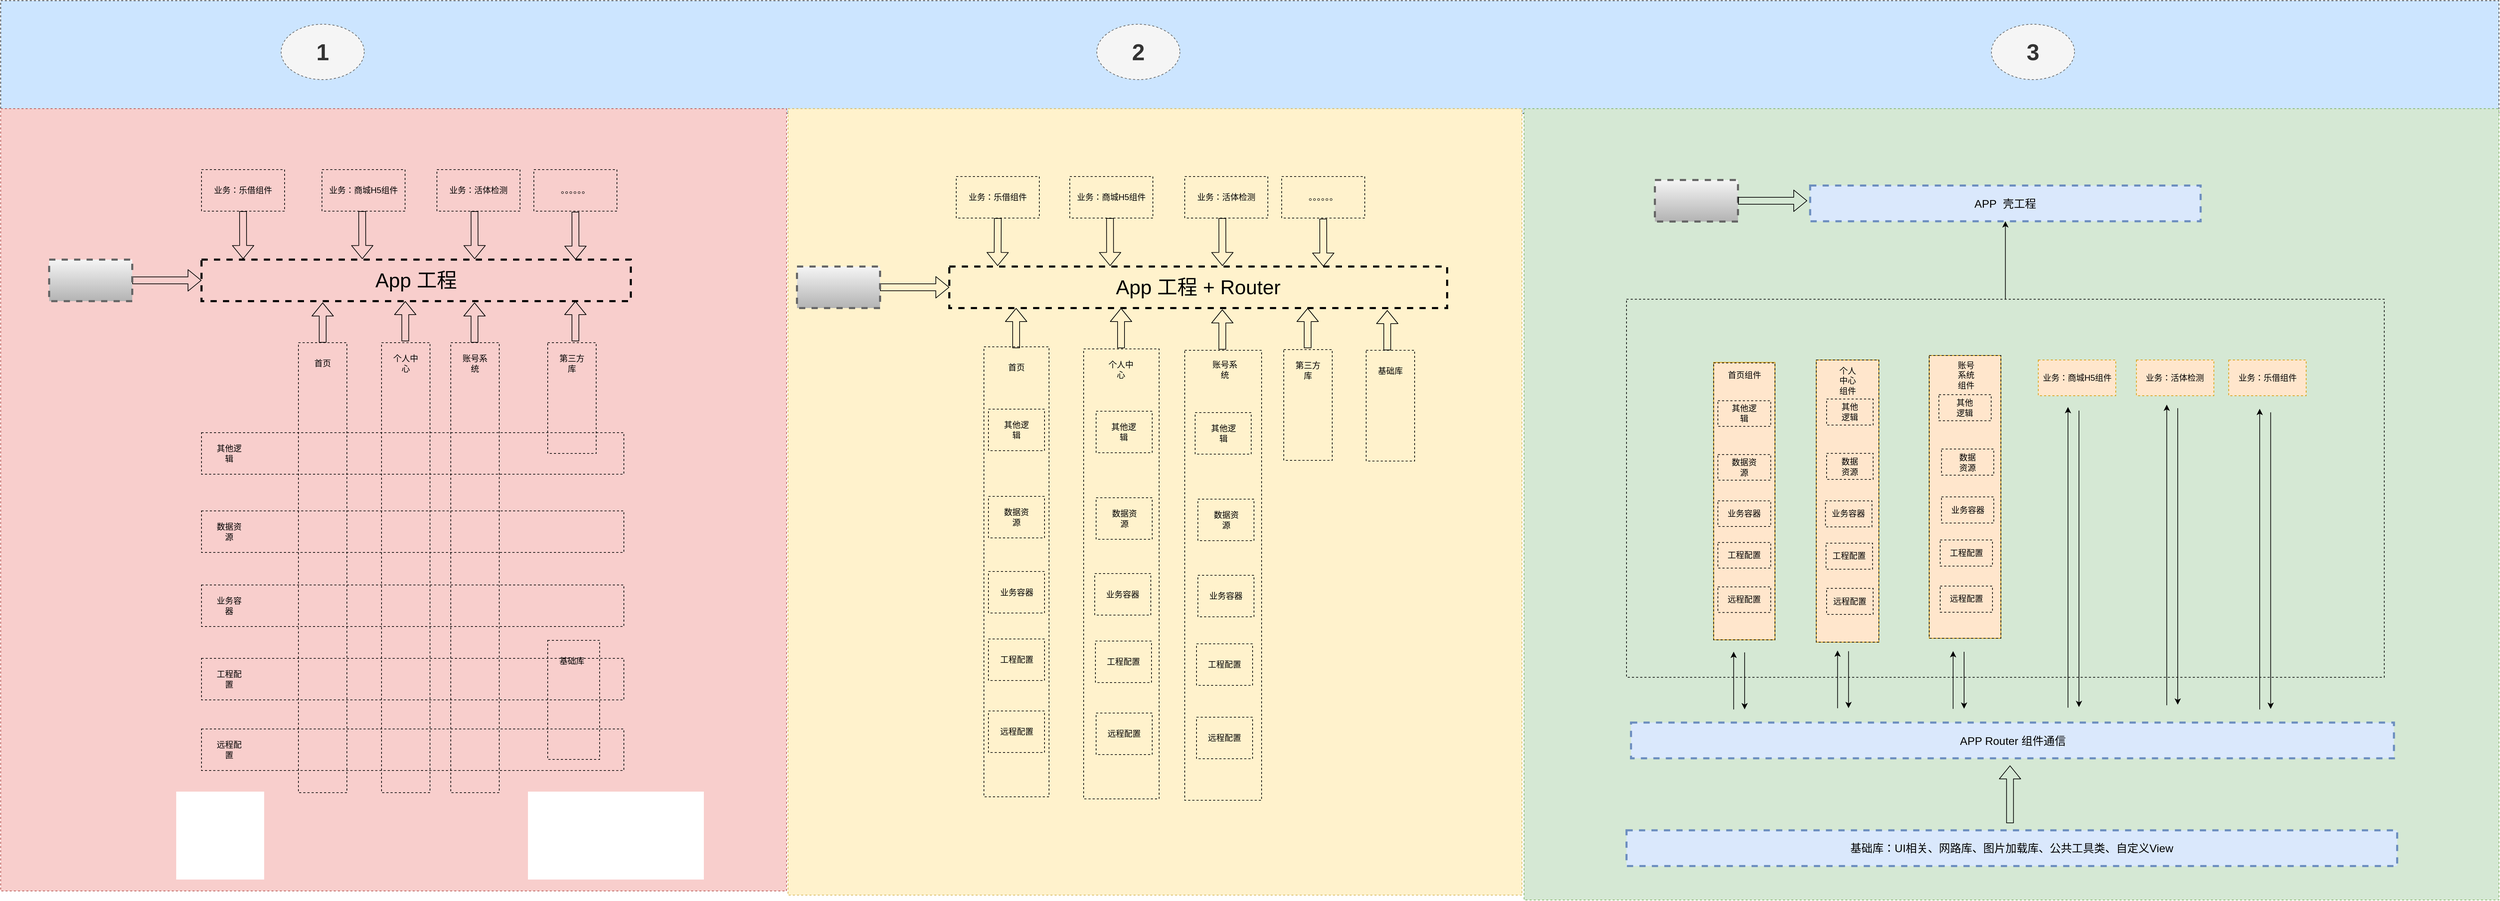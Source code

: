 <mxfile version="13.8.3" type="github">
  <diagram id="fWEZQgw__x6ZtdcJtYpZ" name="Page-1">
    <mxGraphModel dx="5872" dy="4072" grid="0" gridSize="10" guides="1" tooltips="1" connect="1" arrows="1" fold="1" page="1" pageScale="1" pageWidth="827" pageHeight="1169" math="0" shadow="0">
      <root>
        <mxCell id="0" />
        <mxCell id="1" parent="0" />
        <mxCell id="_5a8jp4hBbR_ww9mLfNI-311" value="" style="rounded=0;whiteSpace=wrap;html=1;dashed=1;strokeWidth=1;fillColor=#cce5ff;fontSize=33;strokeColor=#36393d;" vertex="1" parent="1">
          <mxGeometry x="-520" y="-656" width="3608" height="163" as="geometry" />
        </mxCell>
        <mxCell id="_5a8jp4hBbR_ww9mLfNI-307" value="" style="rounded=0;whiteSpace=wrap;html=1;dashed=1;strokeWidth=1;fillColor=#d5e8d4;fontSize=16;strokeColor=#82b366;" vertex="1" parent="1">
          <mxGeometry x="1680" y="-500" width="1408" height="1143" as="geometry" />
        </mxCell>
        <mxCell id="_5a8jp4hBbR_ww9mLfNI-305" value="" style="rounded=0;whiteSpace=wrap;html=1;dashed=1;strokeWidth=1;fillColor=#fff2cc;fontSize=16;strokeColor=#d6b656;" vertex="1" parent="1">
          <mxGeometry x="617" y="-500" width="1060" height="1136" as="geometry" />
        </mxCell>
        <mxCell id="_5a8jp4hBbR_ww9mLfNI-304" value="" style="rounded=0;whiteSpace=wrap;html=1;dashed=1;strokeWidth=1;fillColor=#f8cecc;fontSize=16;strokeColor=#b85450;" vertex="1" parent="1">
          <mxGeometry x="-520" y="-500" width="1135" height="1130" as="geometry" />
        </mxCell>
        <mxCell id="_5a8jp4hBbR_ww9mLfNI-8" value="" style="rounded=0;whiteSpace=wrap;html=1;dashed=1;fillColor=none;" vertex="1" parent="1">
          <mxGeometry x="130" y="-162" width="70" height="650" as="geometry" />
        </mxCell>
        <mxCell id="_5a8jp4hBbR_ww9mLfNI-19" value="账号系统" style="text;html=1;strokeColor=none;fillColor=none;align=center;verticalAlign=middle;whiteSpace=wrap;rounded=0;dashed=1;" vertex="1" parent="1">
          <mxGeometry x="145" y="-142" width="40" height="20" as="geometry" />
        </mxCell>
        <mxCell id="_5a8jp4hBbR_ww9mLfNI-21" value="" style="rounded=0;whiteSpace=wrap;html=1;dashed=1;fillColor=none;container=1;" vertex="1" collapsed="1" parent="1">
          <mxGeometry x="270" y="268" width="75" height="172" as="geometry">
            <mxRectangle x="680" y="620" width="70" height="220" as="alternateBounds" />
          </mxGeometry>
        </mxCell>
        <mxCell id="_5a8jp4hBbR_ww9mLfNI-22" value="基础库" style="text;html=1;strokeColor=none;fillColor=none;align=center;verticalAlign=middle;whiteSpace=wrap;rounded=0;dashed=1;" vertex="1" parent="1">
          <mxGeometry x="285" y="288" width="40" height="20" as="geometry" />
        </mxCell>
        <mxCell id="_5a8jp4hBbR_ww9mLfNI-23" value="" style="group" vertex="1" connectable="0" parent="1">
          <mxGeometry x="-230" y="396" width="610" height="60" as="geometry" />
        </mxCell>
        <mxCell id="_5a8jp4hBbR_ww9mLfNI-5" value="" style="rounded=0;whiteSpace=wrap;html=1;dashed=1;fillColor=none;" vertex="1" parent="_5a8jp4hBbR_ww9mLfNI-23">
          <mxGeometry width="610" height="60" as="geometry" />
        </mxCell>
        <mxCell id="_5a8jp4hBbR_ww9mLfNI-15" value="远程配置" style="text;html=1;strokeColor=none;fillColor=none;align=center;verticalAlign=middle;whiteSpace=wrap;rounded=0;dashed=1;" vertex="1" parent="_5a8jp4hBbR_ww9mLfNI-23">
          <mxGeometry x="20" y="20" width="40" height="20" as="geometry" />
        </mxCell>
        <mxCell id="_5a8jp4hBbR_ww9mLfNI-24" value="" style="group" vertex="1" connectable="0" parent="1">
          <mxGeometry x="-230" y="294" width="610" height="60" as="geometry" />
        </mxCell>
        <mxCell id="_5a8jp4hBbR_ww9mLfNI-4" value="" style="rounded=0;whiteSpace=wrap;html=1;dashed=1;fillColor=none;" vertex="1" parent="_5a8jp4hBbR_ww9mLfNI-24">
          <mxGeometry width="610" height="60" as="geometry" />
        </mxCell>
        <mxCell id="_5a8jp4hBbR_ww9mLfNI-14" value="工程配置" style="text;html=1;strokeColor=none;fillColor=none;align=center;verticalAlign=middle;whiteSpace=wrap;rounded=0;dashed=1;" vertex="1" parent="_5a8jp4hBbR_ww9mLfNI-24">
          <mxGeometry x="20" y="20" width="40" height="20" as="geometry" />
        </mxCell>
        <mxCell id="_5a8jp4hBbR_ww9mLfNI-25" value="" style="group" vertex="1" connectable="0" parent="1">
          <mxGeometry x="-230" y="81" width="610" height="60" as="geometry" />
        </mxCell>
        <mxCell id="_5a8jp4hBbR_ww9mLfNI-3" value="" style="rounded=0;whiteSpace=wrap;html=1;dashed=1;fillColor=none;" vertex="1" parent="_5a8jp4hBbR_ww9mLfNI-25">
          <mxGeometry width="610" height="60" as="geometry" />
        </mxCell>
        <mxCell id="_5a8jp4hBbR_ww9mLfNI-16" value="数据资源" style="text;html=1;strokeColor=none;fillColor=none;align=center;verticalAlign=middle;whiteSpace=wrap;rounded=0;dashed=1;" vertex="1" parent="_5a8jp4hBbR_ww9mLfNI-25">
          <mxGeometry x="20" y="20" width="40" height="20" as="geometry" />
        </mxCell>
        <mxCell id="_5a8jp4hBbR_ww9mLfNI-26" value="" style="group" vertex="1" connectable="0" parent="1">
          <mxGeometry x="-230" y="-32" width="610" height="60" as="geometry" />
        </mxCell>
        <mxCell id="_5a8jp4hBbR_ww9mLfNI-2" value="" style="rounded=0;whiteSpace=wrap;html=1;dashed=1;fillColor=none;" vertex="1" parent="_5a8jp4hBbR_ww9mLfNI-26">
          <mxGeometry width="610" height="60" as="geometry" />
        </mxCell>
        <mxCell id="_5a8jp4hBbR_ww9mLfNI-12" value="其他逻辑" style="text;html=1;strokeColor=none;fillColor=none;align=center;verticalAlign=middle;whiteSpace=wrap;rounded=0;dashed=1;" vertex="1" parent="_5a8jp4hBbR_ww9mLfNI-26">
          <mxGeometry x="20" y="20" width="40" height="20" as="geometry" />
        </mxCell>
        <mxCell id="_5a8jp4hBbR_ww9mLfNI-27" value="" style="group" vertex="1" connectable="0" parent="1">
          <mxGeometry x="-230" y="188" width="610" height="60" as="geometry" />
        </mxCell>
        <mxCell id="_5a8jp4hBbR_ww9mLfNI-28" value="" style="rounded=0;whiteSpace=wrap;html=1;dashed=1;fillColor=none;" vertex="1" parent="_5a8jp4hBbR_ww9mLfNI-27">
          <mxGeometry width="610" height="60" as="geometry" />
        </mxCell>
        <mxCell id="_5a8jp4hBbR_ww9mLfNI-29" value="业务容器" style="text;html=1;strokeColor=none;fillColor=none;align=center;verticalAlign=middle;whiteSpace=wrap;rounded=0;dashed=1;" vertex="1" parent="_5a8jp4hBbR_ww9mLfNI-27">
          <mxGeometry x="20" y="20" width="40" height="20" as="geometry" />
        </mxCell>
        <mxCell id="_5a8jp4hBbR_ww9mLfNI-30" value="" style="group" vertex="1" connectable="0" parent="1">
          <mxGeometry x="-90" y="-162" width="70" height="650" as="geometry" />
        </mxCell>
        <mxCell id="_5a8jp4hBbR_ww9mLfNI-6" value="" style="rounded=0;whiteSpace=wrap;html=1;dashed=1;fillColor=none;" vertex="1" parent="_5a8jp4hBbR_ww9mLfNI-30">
          <mxGeometry width="70" height="650" as="geometry" />
        </mxCell>
        <mxCell id="_5a8jp4hBbR_ww9mLfNI-10" value="首页" style="text;html=1;strokeColor=none;fillColor=none;align=center;verticalAlign=middle;whiteSpace=wrap;rounded=0;dashed=1;" vertex="1" parent="_5a8jp4hBbR_ww9mLfNI-30">
          <mxGeometry x="15" y="20" width="40" height="20" as="geometry" />
        </mxCell>
        <mxCell id="_5a8jp4hBbR_ww9mLfNI-31" value="" style="group" vertex="1" connectable="0" parent="1">
          <mxGeometry x="30" y="-162" width="70" height="650" as="geometry" />
        </mxCell>
        <mxCell id="_5a8jp4hBbR_ww9mLfNI-7" value="" style="rounded=0;whiteSpace=wrap;html=1;dashed=1;fillColor=none;" vertex="1" parent="_5a8jp4hBbR_ww9mLfNI-31">
          <mxGeometry width="70" height="650" as="geometry" />
        </mxCell>
        <mxCell id="_5a8jp4hBbR_ww9mLfNI-11" value="个人中心" style="text;html=1;strokeColor=none;fillColor=none;align=center;verticalAlign=middle;whiteSpace=wrap;rounded=0;dashed=1;" vertex="1" parent="_5a8jp4hBbR_ww9mLfNI-31">
          <mxGeometry x="15" y="20" width="40" height="20" as="geometry" />
        </mxCell>
        <mxCell id="_5a8jp4hBbR_ww9mLfNI-32" value="" style="group" vertex="1" connectable="0" parent="1">
          <mxGeometry x="270" y="-162" width="70" height="160" as="geometry" />
        </mxCell>
        <mxCell id="_5a8jp4hBbR_ww9mLfNI-9" value="" style="rounded=0;whiteSpace=wrap;html=1;dashed=1;fillColor=none;" vertex="1" parent="_5a8jp4hBbR_ww9mLfNI-32">
          <mxGeometry width="70" height="160" as="geometry" />
        </mxCell>
        <mxCell id="_5a8jp4hBbR_ww9mLfNI-20" value="第三方库" style="text;html=1;strokeColor=none;fillColor=none;align=center;verticalAlign=middle;whiteSpace=wrap;rounded=0;dashed=1;" vertex="1" parent="_5a8jp4hBbR_ww9mLfNI-32">
          <mxGeometry x="15" y="20" width="40" height="20" as="geometry" />
        </mxCell>
        <mxCell id="_5a8jp4hBbR_ww9mLfNI-33" value="&lt;font style=&quot;font-size: 29px&quot;&gt;App 工程&lt;/font&gt;" style="rounded=0;whiteSpace=wrap;html=1;dashed=1;fillColor=none;strokeWidth=3;" vertex="1" parent="1">
          <mxGeometry x="-230" y="-282" width="620" height="60" as="geometry" />
        </mxCell>
        <mxCell id="_5a8jp4hBbR_ww9mLfNI-34" value="业务：乐借组件" style="rounded=0;whiteSpace=wrap;html=1;dashed=1;fillColor=none;" vertex="1" parent="1">
          <mxGeometry x="-230" y="-412" width="120" height="60" as="geometry" />
        </mxCell>
        <mxCell id="_5a8jp4hBbR_ww9mLfNI-35" value="业务：商城H5组件" style="rounded=0;whiteSpace=wrap;html=1;dashed=1;fillColor=none;" vertex="1" parent="1">
          <mxGeometry x="-56" y="-412" width="120" height="60" as="geometry" />
        </mxCell>
        <mxCell id="_5a8jp4hBbR_ww9mLfNI-36" value="业务：活体检测" style="rounded=0;whiteSpace=wrap;html=1;dashed=1;fillColor=none;" vertex="1" parent="1">
          <mxGeometry x="110" y="-412" width="120" height="60" as="geometry" />
        </mxCell>
        <mxCell id="_5a8jp4hBbR_ww9mLfNI-37" value="。。。。。。" style="rounded=0;whiteSpace=wrap;html=1;dashed=1;fillColor=none;" vertex="1" parent="1">
          <mxGeometry x="250" y="-412" width="120" height="60" as="geometry" />
        </mxCell>
        <mxCell id="_5a8jp4hBbR_ww9mLfNI-39" value="" style="shape=flexArrow;endArrow=classic;html=1;entryX=0;entryY=0.5;entryDx=0;entryDy=0;exitX=1;exitY=0.5;exitDx=0;exitDy=0;" edge="1" parent="1" source="_5a8jp4hBbR_ww9mLfNI-41" target="_5a8jp4hBbR_ww9mLfNI-33">
          <mxGeometry width="50" height="50" relative="1" as="geometry">
            <mxPoint x="-390" y="-222" as="sourcePoint" />
            <mxPoint x="-340" y="-272" as="targetPoint" />
            <Array as="points" />
          </mxGeometry>
        </mxCell>
        <mxCell id="_5a8jp4hBbR_ww9mLfNI-41" value="" style="rounded=0;whiteSpace=wrap;html=1;dashed=1;strokeWidth=3;fillColor=#f5f5f5;strokeColor=#666666;gradientColor=#b3b3b3;" vertex="1" parent="1">
          <mxGeometry x="-450" y="-282" width="120" height="60" as="geometry" />
        </mxCell>
        <mxCell id="_5a8jp4hBbR_ww9mLfNI-42" value="" style="shape=flexArrow;endArrow=classic;html=1;exitX=0.5;exitY=0;exitDx=0;exitDy=0;" edge="1" parent="1" source="_5a8jp4hBbR_ww9mLfNI-6">
          <mxGeometry width="50" height="50" relative="1" as="geometry">
            <mxPoint x="-58" y="-172" as="sourcePoint" />
            <mxPoint x="-55" y="-220" as="targetPoint" />
          </mxGeometry>
        </mxCell>
        <mxCell id="_5a8jp4hBbR_ww9mLfNI-43" value="" style="shape=flexArrow;endArrow=classic;html=1;exitX=0.5;exitY=0;exitDx=0;exitDy=0;" edge="1" parent="1">
          <mxGeometry width="50" height="50" relative="1" as="geometry">
            <mxPoint x="64.29" y="-164" as="sourcePoint" />
            <mxPoint x="64.29" y="-222" as="targetPoint" />
          </mxGeometry>
        </mxCell>
        <mxCell id="_5a8jp4hBbR_ww9mLfNI-44" value="" style="shape=flexArrow;endArrow=classic;html=1;exitX=0.5;exitY=0;exitDx=0;exitDy=0;" edge="1" parent="1">
          <mxGeometry width="50" height="50" relative="1" as="geometry">
            <mxPoint x="164.29" y="-162" as="sourcePoint" />
            <mxPoint x="164.29" y="-220" as="targetPoint" />
          </mxGeometry>
        </mxCell>
        <mxCell id="_5a8jp4hBbR_ww9mLfNI-45" value="" style="shape=flexArrow;endArrow=classic;html=1;exitX=0.5;exitY=0;exitDx=0;exitDy=0;" edge="1" parent="1">
          <mxGeometry width="50" height="50" relative="1" as="geometry">
            <mxPoint x="310" y="-164" as="sourcePoint" />
            <mxPoint x="310" y="-222" as="targetPoint" />
          </mxGeometry>
        </mxCell>
        <mxCell id="_5a8jp4hBbR_ww9mLfNI-47" value="" style="shape=flexArrow;endArrow=classic;html=1;exitX=0.5;exitY=1;exitDx=0;exitDy=0;entryX=0.097;entryY=-0.014;entryDx=0;entryDy=0;entryPerimeter=0;" edge="1" parent="1" source="_5a8jp4hBbR_ww9mLfNI-34" target="_5a8jp4hBbR_ww9mLfNI-33">
          <mxGeometry width="50" height="50" relative="1" as="geometry">
            <mxPoint x="-200" y="-292" as="sourcePoint" />
            <mxPoint x="-150" y="-342" as="targetPoint" />
          </mxGeometry>
        </mxCell>
        <mxCell id="_5a8jp4hBbR_ww9mLfNI-48" value="" style="shape=flexArrow;endArrow=classic;html=1;exitX=0.5;exitY=1;exitDx=0;exitDy=0;entryX=0.097;entryY=-0.014;entryDx=0;entryDy=0;entryPerimeter=0;" edge="1" parent="1">
          <mxGeometry width="50" height="50" relative="1" as="geometry">
            <mxPoint x="2.07" y="-352" as="sourcePoint" />
            <mxPoint x="2.21" y="-282.84" as="targetPoint" />
          </mxGeometry>
        </mxCell>
        <mxCell id="_5a8jp4hBbR_ww9mLfNI-49" value="" style="shape=flexArrow;endArrow=classic;html=1;exitX=0.5;exitY=1;exitDx=0;exitDy=0;entryX=0.097;entryY=-0.014;entryDx=0;entryDy=0;entryPerimeter=0;" edge="1" parent="1">
          <mxGeometry width="50" height="50" relative="1" as="geometry">
            <mxPoint x="164.29" y="-352" as="sourcePoint" />
            <mxPoint x="164.43" y="-282.84" as="targetPoint" />
          </mxGeometry>
        </mxCell>
        <mxCell id="_5a8jp4hBbR_ww9mLfNI-50" value="" style="shape=flexArrow;endArrow=classic;html=1;exitX=0.5;exitY=1;exitDx=0;exitDy=0;entryX=0.097;entryY=-0.014;entryDx=0;entryDy=0;entryPerimeter=0;" edge="1" parent="1">
          <mxGeometry width="50" height="50" relative="1" as="geometry">
            <mxPoint x="310" y="-351.16" as="sourcePoint" />
            <mxPoint x="310.14" y="-282.0" as="targetPoint" />
          </mxGeometry>
        </mxCell>
        <mxCell id="_5a8jp4hBbR_ww9mLfNI-76" value="" style="group" vertex="1" connectable="0" parent="1">
          <mxGeometry x="1333" y="-152" width="70" height="160" as="geometry" />
        </mxCell>
        <mxCell id="_5a8jp4hBbR_ww9mLfNI-77" value="" style="rounded=0;whiteSpace=wrap;html=1;dashed=1;fillColor=none;" vertex="1" parent="_5a8jp4hBbR_ww9mLfNI-76">
          <mxGeometry width="70" height="160" as="geometry" />
        </mxCell>
        <mxCell id="_5a8jp4hBbR_ww9mLfNI-78" value="第三方库" style="text;html=1;strokeColor=none;fillColor=none;align=center;verticalAlign=middle;whiteSpace=wrap;rounded=0;dashed=1;" vertex="1" parent="_5a8jp4hBbR_ww9mLfNI-76">
          <mxGeometry x="15" y="20" width="40" height="20" as="geometry" />
        </mxCell>
        <mxCell id="_5a8jp4hBbR_ww9mLfNI-79" value="&lt;font style=&quot;font-size: 29px&quot;&gt;App 工程 + Router&lt;/font&gt;" style="rounded=0;whiteSpace=wrap;html=1;dashed=1;fillColor=none;strokeWidth=3;" vertex="1" parent="1">
          <mxGeometry x="850" y="-272" width="719" height="60" as="geometry" />
        </mxCell>
        <mxCell id="_5a8jp4hBbR_ww9mLfNI-80" value="业务：乐借组件" style="rounded=0;whiteSpace=wrap;html=1;dashed=1;fillColor=none;" vertex="1" parent="1">
          <mxGeometry x="860" y="-402" width="120" height="60" as="geometry" />
        </mxCell>
        <mxCell id="_5a8jp4hBbR_ww9mLfNI-81" value="业务：商城H5组件" style="rounded=0;whiteSpace=wrap;html=1;dashed=1;fillColor=none;" vertex="1" parent="1">
          <mxGeometry x="1024" y="-402" width="120" height="60" as="geometry" />
        </mxCell>
        <mxCell id="_5a8jp4hBbR_ww9mLfNI-82" value="业务：活体检测" style="rounded=0;whiteSpace=wrap;html=1;dashed=1;fillColor=none;" vertex="1" parent="1">
          <mxGeometry x="1190" y="-402" width="120" height="60" as="geometry" />
        </mxCell>
        <mxCell id="_5a8jp4hBbR_ww9mLfNI-83" value="。。。。。。" style="rounded=0;whiteSpace=wrap;html=1;dashed=1;fillColor=none;" vertex="1" parent="1">
          <mxGeometry x="1330" y="-402" width="120" height="60" as="geometry" />
        </mxCell>
        <mxCell id="_5a8jp4hBbR_ww9mLfNI-84" value="" style="shape=flexArrow;endArrow=classic;html=1;entryX=0;entryY=0.5;entryDx=0;entryDy=0;exitX=1;exitY=0.5;exitDx=0;exitDy=0;" edge="1" source="_5a8jp4hBbR_ww9mLfNI-85" target="_5a8jp4hBbR_ww9mLfNI-79" parent="1">
          <mxGeometry width="50" height="50" relative="1" as="geometry">
            <mxPoint x="690" y="-212" as="sourcePoint" />
            <mxPoint x="740" y="-262" as="targetPoint" />
            <Array as="points" />
          </mxGeometry>
        </mxCell>
        <mxCell id="_5a8jp4hBbR_ww9mLfNI-85" value="" style="rounded=0;whiteSpace=wrap;html=1;dashed=1;strokeWidth=3;fillColor=#f5f5f5;gradientColor=#b3b3b3;strokeColor=#666666;" vertex="1" parent="1">
          <mxGeometry x="630" y="-272" width="120" height="60" as="geometry" />
        </mxCell>
        <mxCell id="_5a8jp4hBbR_ww9mLfNI-87" value="" style="shape=flexArrow;endArrow=classic;html=1;exitX=0.5;exitY=0;exitDx=0;exitDy=0;" edge="1" parent="1">
          <mxGeometry width="50" height="50" relative="1" as="geometry">
            <mxPoint x="1098" y="-154" as="sourcePoint" />
            <mxPoint x="1098" y="-212" as="targetPoint" />
          </mxGeometry>
        </mxCell>
        <mxCell id="_5a8jp4hBbR_ww9mLfNI-88" value="" style="shape=flexArrow;endArrow=classic;html=1;exitX=0.5;exitY=0;exitDx=0;exitDy=0;" edge="1" parent="1">
          <mxGeometry width="50" height="50" relative="1" as="geometry">
            <mxPoint x="1244.29" y="-152" as="sourcePoint" />
            <mxPoint x="1244.29" y="-210" as="targetPoint" />
          </mxGeometry>
        </mxCell>
        <mxCell id="_5a8jp4hBbR_ww9mLfNI-89" value="" style="shape=flexArrow;endArrow=classic;html=1;exitX=0.5;exitY=0;exitDx=0;exitDy=0;" edge="1" parent="1">
          <mxGeometry width="50" height="50" relative="1" as="geometry">
            <mxPoint x="1367.5" y="-154" as="sourcePoint" />
            <mxPoint x="1367.5" y="-212" as="targetPoint" />
          </mxGeometry>
        </mxCell>
        <mxCell id="_5a8jp4hBbR_ww9mLfNI-90" value="" style="shape=flexArrow;endArrow=classic;html=1;exitX=0.5;exitY=1;exitDx=0;exitDy=0;entryX=0.097;entryY=-0.014;entryDx=0;entryDy=0;entryPerimeter=0;" edge="1" source="_5a8jp4hBbR_ww9mLfNI-80" target="_5a8jp4hBbR_ww9mLfNI-79" parent="1">
          <mxGeometry width="50" height="50" relative="1" as="geometry">
            <mxPoint x="880" y="-282" as="sourcePoint" />
            <mxPoint x="930" y="-332" as="targetPoint" />
          </mxGeometry>
        </mxCell>
        <mxCell id="_5a8jp4hBbR_ww9mLfNI-91" value="" style="shape=flexArrow;endArrow=classic;html=1;exitX=0.5;exitY=1;exitDx=0;exitDy=0;entryX=0.097;entryY=-0.014;entryDx=0;entryDy=0;entryPerimeter=0;" edge="1" parent="1">
          <mxGeometry width="50" height="50" relative="1" as="geometry">
            <mxPoint x="1082.07" y="-342" as="sourcePoint" />
            <mxPoint x="1082.21" y="-272.84" as="targetPoint" />
          </mxGeometry>
        </mxCell>
        <mxCell id="_5a8jp4hBbR_ww9mLfNI-92" value="" style="shape=flexArrow;endArrow=classic;html=1;exitX=0.5;exitY=1;exitDx=0;exitDy=0;entryX=0.097;entryY=-0.014;entryDx=0;entryDy=0;entryPerimeter=0;" edge="1" parent="1">
          <mxGeometry width="50" height="50" relative="1" as="geometry">
            <mxPoint x="1244.29" y="-342" as="sourcePoint" />
            <mxPoint x="1244.43" y="-272.84" as="targetPoint" />
          </mxGeometry>
        </mxCell>
        <mxCell id="_5a8jp4hBbR_ww9mLfNI-93" value="" style="shape=flexArrow;endArrow=classic;html=1;exitX=0.5;exitY=1;exitDx=0;exitDy=0;entryX=0.097;entryY=-0.014;entryDx=0;entryDy=0;entryPerimeter=0;" edge="1" parent="1">
          <mxGeometry width="50" height="50" relative="1" as="geometry">
            <mxPoint x="1390" y="-341.16" as="sourcePoint" />
            <mxPoint x="1390.14" y="-272.0" as="targetPoint" />
          </mxGeometry>
        </mxCell>
        <mxCell id="_5a8jp4hBbR_ww9mLfNI-71" value="" style="rounded=0;whiteSpace=wrap;html=1;dashed=1;fillColor=none;" vertex="1" parent="1">
          <mxGeometry x="900" y="-156" width="94.0" height="650" as="geometry" />
        </mxCell>
        <mxCell id="_5a8jp4hBbR_ww9mLfNI-72" value="首页" style="text;html=1;strokeColor=none;fillColor=none;align=center;verticalAlign=middle;whiteSpace=wrap;rounded=0;dashed=1;" vertex="1" parent="1">
          <mxGeometry x="920.143" y="-136" width="53.714" height="20" as="geometry" />
        </mxCell>
        <mxCell id="_5a8jp4hBbR_ww9mLfNI-94" value="" style="group" vertex="1" connectable="0" parent="1">
          <mxGeometry x="906.5" y="-66" width="81" height="60" as="geometry" />
        </mxCell>
        <mxCell id="_5a8jp4hBbR_ww9mLfNI-96" value="" style="group" vertex="1" connectable="0" parent="_5a8jp4hBbR_ww9mLfNI-94">
          <mxGeometry width="81" height="60" as="geometry" />
        </mxCell>
        <mxCell id="_5a8jp4hBbR_ww9mLfNI-65" value="" style="rounded=0;whiteSpace=wrap;html=1;dashed=1;fillColor=none;" vertex="1" parent="_5a8jp4hBbR_ww9mLfNI-96">
          <mxGeometry width="81" height="60" as="geometry" />
        </mxCell>
        <mxCell id="_5a8jp4hBbR_ww9mLfNI-66" value="其他逻辑" style="text;html=1;strokeColor=none;fillColor=none;align=center;verticalAlign=middle;whiteSpace=wrap;rounded=0;dashed=1;" vertex="1" parent="_5a8jp4hBbR_ww9mLfNI-96">
          <mxGeometry x="20" y="20" width="40" height="20" as="geometry" />
        </mxCell>
        <mxCell id="_5a8jp4hBbR_ww9mLfNI-122" value="" style="group" vertex="1" connectable="0" parent="1">
          <mxGeometry x="906.5" y="60" width="81" height="60" as="geometry" />
        </mxCell>
        <mxCell id="_5a8jp4hBbR_ww9mLfNI-123" value="" style="rounded=0;whiteSpace=wrap;html=1;dashed=1;fillColor=none;" vertex="1" parent="_5a8jp4hBbR_ww9mLfNI-122">
          <mxGeometry width="81" height="60" as="geometry" />
        </mxCell>
        <mxCell id="_5a8jp4hBbR_ww9mLfNI-124" value="数据资源" style="text;html=1;strokeColor=none;fillColor=none;align=center;verticalAlign=middle;whiteSpace=wrap;rounded=0;dashed=1;" vertex="1" parent="_5a8jp4hBbR_ww9mLfNI-122">
          <mxGeometry x="20.5" y="20" width="40" height="20" as="geometry" />
        </mxCell>
        <mxCell id="_5a8jp4hBbR_ww9mLfNI-132" value="业务容器" style="rounded=0;whiteSpace=wrap;html=1;dashed=1;fillColor=none;" vertex="1" parent="1">
          <mxGeometry x="906.5" y="168.5" width="81" height="60" as="geometry" />
        </mxCell>
        <mxCell id="_5a8jp4hBbR_ww9mLfNI-163" value="工程配置" style="rounded=0;whiteSpace=wrap;html=1;dashed=1;fillColor=none;" vertex="1" parent="1">
          <mxGeometry x="906.5" y="266" width="81" height="60" as="geometry" />
        </mxCell>
        <mxCell id="_5a8jp4hBbR_ww9mLfNI-164" value="远程配置" style="rounded=0;whiteSpace=wrap;html=1;dashed=1;fillColor=none;" vertex="1" parent="1">
          <mxGeometry x="906.5" y="370" width="81" height="60" as="geometry" />
        </mxCell>
        <mxCell id="_5a8jp4hBbR_ww9mLfNI-188" value="" style="group" vertex="1" connectable="0" parent="1">
          <mxGeometry x="1044" y="-153" width="109" height="650" as="geometry" />
        </mxCell>
        <mxCell id="_5a8jp4hBbR_ww9mLfNI-74" value="" style="rounded=0;whiteSpace=wrap;html=1;dashed=1;fillColor=none;" vertex="1" parent="_5a8jp4hBbR_ww9mLfNI-188">
          <mxGeometry width="109" height="650" as="geometry" />
        </mxCell>
        <mxCell id="_5a8jp4hBbR_ww9mLfNI-75" value="个人中心" style="text;html=1;strokeColor=none;fillColor=none;align=center;verticalAlign=middle;whiteSpace=wrap;rounded=0;dashed=1;" vertex="1" parent="_5a8jp4hBbR_ww9mLfNI-188">
          <mxGeometry x="34" y="20" width="40" height="20" as="geometry" />
        </mxCell>
        <mxCell id="_5a8jp4hBbR_ww9mLfNI-113" value="" style="group" vertex="1" connectable="0" parent="_5a8jp4hBbR_ww9mLfNI-188">
          <mxGeometry x="18" y="90" width="81" height="60" as="geometry" />
        </mxCell>
        <mxCell id="_5a8jp4hBbR_ww9mLfNI-114" value="" style="group" vertex="1" connectable="0" parent="_5a8jp4hBbR_ww9mLfNI-113">
          <mxGeometry width="81" height="60" as="geometry" />
        </mxCell>
        <mxCell id="_5a8jp4hBbR_ww9mLfNI-115" value="" style="rounded=0;whiteSpace=wrap;html=1;dashed=1;fillColor=none;" vertex="1" parent="_5a8jp4hBbR_ww9mLfNI-114">
          <mxGeometry width="81" height="60" as="geometry" />
        </mxCell>
        <mxCell id="_5a8jp4hBbR_ww9mLfNI-116" value="其他逻辑" style="text;html=1;strokeColor=none;fillColor=none;align=center;verticalAlign=middle;whiteSpace=wrap;rounded=0;dashed=1;" vertex="1" parent="_5a8jp4hBbR_ww9mLfNI-114">
          <mxGeometry x="20" y="20" width="40" height="20" as="geometry" />
        </mxCell>
        <mxCell id="_5a8jp4hBbR_ww9mLfNI-126" value="" style="group" vertex="1" connectable="0" parent="_5a8jp4hBbR_ww9mLfNI-188">
          <mxGeometry x="18" y="215" width="81" height="60" as="geometry" />
        </mxCell>
        <mxCell id="_5a8jp4hBbR_ww9mLfNI-127" value="" style="rounded=0;whiteSpace=wrap;html=1;dashed=1;fillColor=none;" vertex="1" parent="_5a8jp4hBbR_ww9mLfNI-126">
          <mxGeometry width="81" height="60" as="geometry" />
        </mxCell>
        <mxCell id="_5a8jp4hBbR_ww9mLfNI-128" value="数据资源" style="text;html=1;strokeColor=none;fillColor=none;align=center;verticalAlign=middle;whiteSpace=wrap;rounded=0;dashed=1;" vertex="1" parent="_5a8jp4hBbR_ww9mLfNI-126">
          <mxGeometry x="20.5" y="20" width="40" height="20" as="geometry" />
        </mxCell>
        <mxCell id="_5a8jp4hBbR_ww9mLfNI-161" value="业务容器" style="rounded=0;whiteSpace=wrap;html=1;dashed=1;fillColor=none;" vertex="1" parent="_5a8jp4hBbR_ww9mLfNI-188">
          <mxGeometry x="16" y="324.5" width="81" height="60" as="geometry" />
        </mxCell>
        <mxCell id="_5a8jp4hBbR_ww9mLfNI-181" value="工程配置" style="rounded=0;whiteSpace=wrap;html=1;dashed=1;fillColor=none;" vertex="1" parent="_5a8jp4hBbR_ww9mLfNI-188">
          <mxGeometry x="17" y="422" width="81" height="60" as="geometry" />
        </mxCell>
        <mxCell id="_5a8jp4hBbR_ww9mLfNI-183" value="远程配置" style="rounded=0;whiteSpace=wrap;html=1;dashed=1;fillColor=none;" vertex="1" parent="_5a8jp4hBbR_ww9mLfNI-188">
          <mxGeometry x="18" y="526" width="81" height="60" as="geometry" />
        </mxCell>
        <mxCell id="_5a8jp4hBbR_ww9mLfNI-189" value="" style="shape=flexArrow;endArrow=classic;html=1;exitX=0.5;exitY=0;exitDx=0;exitDy=0;" edge="1" parent="1">
          <mxGeometry width="50" height="50" relative="1" as="geometry">
            <mxPoint x="946.5" y="-154" as="sourcePoint" />
            <mxPoint x="946.5" y="-212" as="targetPoint" />
          </mxGeometry>
        </mxCell>
        <mxCell id="_5a8jp4hBbR_ww9mLfNI-192" value="" style="group" vertex="1" connectable="0" parent="1">
          <mxGeometry x="1190" y="-151" width="111" height="650" as="geometry" />
        </mxCell>
        <mxCell id="_5a8jp4hBbR_ww9mLfNI-51" value="" style="rounded=0;whiteSpace=wrap;html=1;dashed=1;fillColor=none;" vertex="1" parent="_5a8jp4hBbR_ww9mLfNI-192">
          <mxGeometry width="111" height="650" as="geometry" />
        </mxCell>
        <mxCell id="_5a8jp4hBbR_ww9mLfNI-52" value="账号系统" style="text;html=1;strokeColor=none;fillColor=none;align=center;verticalAlign=middle;whiteSpace=wrap;rounded=0;dashed=1;" vertex="1" parent="_5a8jp4hBbR_ww9mLfNI-192">
          <mxGeometry x="37.5" y="18" width="40" height="20" as="geometry" />
        </mxCell>
        <mxCell id="_5a8jp4hBbR_ww9mLfNI-120" value="" style="group" vertex="1" connectable="0" parent="_5a8jp4hBbR_ww9mLfNI-192">
          <mxGeometry x="15" y="90" width="81" height="60" as="geometry" />
        </mxCell>
        <mxCell id="_5a8jp4hBbR_ww9mLfNI-118" value="" style="rounded=0;whiteSpace=wrap;html=1;dashed=1;fillColor=none;" vertex="1" parent="_5a8jp4hBbR_ww9mLfNI-120">
          <mxGeometry width="81" height="60" as="geometry" />
        </mxCell>
        <mxCell id="_5a8jp4hBbR_ww9mLfNI-119" value="其他逻辑" style="text;html=1;strokeColor=none;fillColor=none;align=center;verticalAlign=middle;whiteSpace=wrap;rounded=0;dashed=1;" vertex="1" parent="_5a8jp4hBbR_ww9mLfNI-120">
          <mxGeometry x="20.5" y="20" width="40" height="20" as="geometry" />
        </mxCell>
        <mxCell id="_5a8jp4hBbR_ww9mLfNI-162" value="业务容器" style="rounded=0;whiteSpace=wrap;html=1;dashed=1;fillColor=none;" vertex="1" parent="_5a8jp4hBbR_ww9mLfNI-192">
          <mxGeometry x="19" y="325" width="81" height="60" as="geometry" />
        </mxCell>
        <mxCell id="_5a8jp4hBbR_ww9mLfNI-182" value="工程配置" style="rounded=0;whiteSpace=wrap;html=1;dashed=1;fillColor=none;" vertex="1" parent="_5a8jp4hBbR_ww9mLfNI-192">
          <mxGeometry x="17" y="424" width="81" height="60" as="geometry" />
        </mxCell>
        <mxCell id="_5a8jp4hBbR_ww9mLfNI-184" value="远程配置" style="rounded=0;whiteSpace=wrap;html=1;dashed=1;fillColor=none;" vertex="1" parent="_5a8jp4hBbR_ww9mLfNI-192">
          <mxGeometry x="17" y="530" width="81" height="60" as="geometry" />
        </mxCell>
        <mxCell id="_5a8jp4hBbR_ww9mLfNI-185" value="" style="group" vertex="1" connectable="0" parent="_5a8jp4hBbR_ww9mLfNI-192">
          <mxGeometry x="19" y="215" width="81" height="60" as="geometry" />
        </mxCell>
        <mxCell id="_5a8jp4hBbR_ww9mLfNI-186" value="" style="rounded=0;whiteSpace=wrap;html=1;dashed=1;fillColor=none;" vertex="1" parent="_5a8jp4hBbR_ww9mLfNI-185">
          <mxGeometry width="81" height="60" as="geometry" />
        </mxCell>
        <mxCell id="_5a8jp4hBbR_ww9mLfNI-187" value="数据资源" style="text;html=1;strokeColor=none;fillColor=none;align=center;verticalAlign=middle;whiteSpace=wrap;rounded=0;dashed=1;" vertex="1" parent="_5a8jp4hBbR_ww9mLfNI-185">
          <mxGeometry x="20.5" y="20" width="40" height="20" as="geometry" />
        </mxCell>
        <mxCell id="_5a8jp4hBbR_ww9mLfNI-193" value="" style="shape=flexArrow;endArrow=classic;html=1;exitX=0.5;exitY=0;exitDx=0;exitDy=0;" edge="1" parent="1">
          <mxGeometry width="50" height="50" relative="1" as="geometry">
            <mxPoint x="1482.5" y="-151" as="sourcePoint" />
            <mxPoint x="1482.5" y="-209" as="targetPoint" />
          </mxGeometry>
        </mxCell>
        <mxCell id="_5a8jp4hBbR_ww9mLfNI-306" value="" style="group" vertex="1" connectable="0" parent="1">
          <mxGeometry x="1828" y="-389" width="1113" height="983" as="geometry" />
        </mxCell>
        <mxCell id="_5a8jp4hBbR_ww9mLfNI-299" value="" style="rounded=0;whiteSpace=wrap;html=1;dashed=1;strokeWidth=1;fillColor=none;fontSize=16;" vertex="1" parent="_5a8jp4hBbR_ww9mLfNI-306">
          <mxGeometry y="164.263" width="1094.357" height="546.111" as="geometry" />
        </mxCell>
        <mxCell id="_5a8jp4hBbR_ww9mLfNI-200" value="业务：乐借组件" style="rounded=0;whiteSpace=wrap;html=1;dashed=1;fillColor=#ffe6cc;strokeColor=#d79b00;" vertex="1" parent="_5a8jp4hBbR_ww9mLfNI-306">
          <mxGeometry x="869.706" y="251.985" width="111.859" height="51.601" as="geometry" />
        </mxCell>
        <mxCell id="_5a8jp4hBbR_ww9mLfNI-201" value="业务：商城H5组件" style="rounded=0;whiteSpace=wrap;html=1;dashed=1;fillColor=#ffe6cc;strokeColor=#d79b00;" vertex="1" parent="_5a8jp4hBbR_ww9mLfNI-306">
          <mxGeometry x="594.719" y="251.985" width="111.859" height="51.601" as="geometry" />
        </mxCell>
        <mxCell id="_5a8jp4hBbR_ww9mLfNI-202" value="业务：活体检测" style="rounded=0;whiteSpace=wrap;html=1;dashed=1;fillColor=#ffe6cc;strokeColor=#d79b00;" vertex="1" parent="_5a8jp4hBbR_ww9mLfNI-306">
          <mxGeometry x="736.407" y="251.985" width="111.859" height="51.601" as="geometry" />
        </mxCell>
        <mxCell id="_5a8jp4hBbR_ww9mLfNI-206" value="" style="shape=flexArrow;endArrow=classic;html=1;exitX=0.5;exitY=0;exitDx=0;exitDy=0;" edge="1" parent="_5a8jp4hBbR_ww9mLfNI-306">
          <mxGeometry width="50" height="50" relative="1" as="geometry">
            <mxPoint x="553.862" y="921.079" as="sourcePoint" />
            <mxPoint x="553.862" y="837.657" as="targetPoint" />
          </mxGeometry>
        </mxCell>
        <mxCell id="_5a8jp4hBbR_ww9mLfNI-239" value="" style="group;fillColor=#ffe6cc;strokeColor=#d79b00;" vertex="1" connectable="0" parent="_5a8jp4hBbR_ww9mLfNI-306">
          <mxGeometry x="437.183" y="245.535" width="103.47" height="408.508" as="geometry" />
        </mxCell>
        <mxCell id="_5a8jp4hBbR_ww9mLfNI-240" value="" style="rounded=0;whiteSpace=wrap;html=1;dashed=1;fillColor=none;" vertex="1" parent="_5a8jp4hBbR_ww9mLfNI-239">
          <mxGeometry width="103.47" height="408.508" as="geometry" />
        </mxCell>
        <mxCell id="_5a8jp4hBbR_ww9mLfNI-241" value="账号系统组件" style="text;html=1;strokeColor=none;fillColor=none;align=center;verticalAlign=middle;whiteSpace=wrap;rounded=0;dashed=1;" vertex="1" parent="_5a8jp4hBbR_ww9mLfNI-239">
          <mxGeometry x="34.956" y="21.947" width="37.286" height="12.569" as="geometry" />
        </mxCell>
        <mxCell id="_5a8jp4hBbR_ww9mLfNI-242" value="" style="group" vertex="1" connectable="0" parent="_5a8jp4hBbR_ww9mLfNI-239">
          <mxGeometry x="13.982" y="56.563" width="75.505" height="37.708" as="geometry" />
        </mxCell>
        <mxCell id="_5a8jp4hBbR_ww9mLfNI-243" value="" style="rounded=0;whiteSpace=wrap;html=1;dashed=1;fillColor=none;" vertex="1" parent="_5a8jp4hBbR_ww9mLfNI-242">
          <mxGeometry width="75.505" height="37.708" as="geometry" />
        </mxCell>
        <mxCell id="_5a8jp4hBbR_ww9mLfNI-244" value="其他逻辑" style="text;html=1;strokeColor=none;fillColor=none;align=center;verticalAlign=middle;whiteSpace=wrap;rounded=0;dashed=1;" vertex="1" parent="_5a8jp4hBbR_ww9mLfNI-242">
          <mxGeometry x="19.109" y="12.569" width="37.286" height="12.569" as="geometry" />
        </mxCell>
        <mxCell id="_5a8jp4hBbR_ww9mLfNI-245" value="业务容器" style="rounded=0;whiteSpace=wrap;html=1;dashed=1;fillColor=none;" vertex="1" parent="_5a8jp4hBbR_ww9mLfNI-239">
          <mxGeometry x="17.711" y="204.254" width="75.505" height="37.708" as="geometry" />
        </mxCell>
        <mxCell id="_5a8jp4hBbR_ww9mLfNI-246" value="工程配置" style="rounded=0;whiteSpace=wrap;html=1;dashed=1;fillColor=none;" vertex="1" parent="_5a8jp4hBbR_ww9mLfNI-239">
          <mxGeometry x="15.847" y="266.473" width="75.505" height="37.708" as="geometry" />
        </mxCell>
        <mxCell id="_5a8jp4hBbR_ww9mLfNI-247" value="远程配置" style="rounded=0;whiteSpace=wrap;html=1;dashed=1;fillColor=none;" vertex="1" parent="_5a8jp4hBbR_ww9mLfNI-239">
          <mxGeometry x="15.847" y="333.091" width="75.505" height="37.708" as="geometry" />
        </mxCell>
        <mxCell id="_5a8jp4hBbR_ww9mLfNI-248" value="" style="group" vertex="1" connectable="0" parent="_5a8jp4hBbR_ww9mLfNI-239">
          <mxGeometry x="17.711" y="135.122" width="75.505" height="37.708" as="geometry" />
        </mxCell>
        <mxCell id="_5a8jp4hBbR_ww9mLfNI-249" value="" style="rounded=0;whiteSpace=wrap;html=1;dashed=1;fillColor=none;" vertex="1" parent="_5a8jp4hBbR_ww9mLfNI-248">
          <mxGeometry width="75.505" height="37.708" as="geometry" />
        </mxCell>
        <mxCell id="_5a8jp4hBbR_ww9mLfNI-250" value="数据资源" style="text;html=1;strokeColor=none;fillColor=none;align=center;verticalAlign=middle;whiteSpace=wrap;rounded=0;dashed=1;" vertex="1" parent="_5a8jp4hBbR_ww9mLfNI-248">
          <mxGeometry x="19.109" y="12.569" width="37.286" height="12.569" as="geometry" />
        </mxCell>
        <mxCell id="_5a8jp4hBbR_ww9mLfNI-252" value="&lt;font style=&quot;font-size: 16px;&quot;&gt;基础库：UI相关、网路库、图片加载库、公共工具类、自定义View&lt;/font&gt;" style="rounded=0;whiteSpace=wrap;html=1;dashed=1;fillColor=#dae8fc;strokeWidth=3;fontSize=16;strokeColor=#6c8ebf;" vertex="1" parent="_5a8jp4hBbR_ww9mLfNI-306">
          <mxGeometry y="931.399" width="1113" height="51.601" as="geometry" />
        </mxCell>
        <mxCell id="_5a8jp4hBbR_ww9mLfNI-253" value="&lt;font style=&quot;font-size: 16px&quot;&gt;APP Router 组件通信&lt;/font&gt;" style="rounded=0;whiteSpace=wrap;html=1;dashed=1;fillColor=#dae8fc;strokeWidth=3;fontSize=16;strokeColor=#6c8ebf;" vertex="1" parent="_5a8jp4hBbR_ww9mLfNI-306">
          <mxGeometry x="6.525" y="775.736" width="1101.814" height="51.601" as="geometry" />
        </mxCell>
        <mxCell id="_5a8jp4hBbR_ww9mLfNI-254" value="" style="group;fillColor=#ffe6cc;strokeColor=#d79b00;" vertex="1" connectable="0" parent="_5a8jp4hBbR_ww9mLfNI-306">
          <mxGeometry x="274.055" y="251.985" width="90.42" height="407.648" as="geometry" />
        </mxCell>
        <mxCell id="_5a8jp4hBbR_ww9mLfNI-226" value="" style="rounded=0;whiteSpace=wrap;html=1;dashed=1;fillColor=none;" vertex="1" parent="_5a8jp4hBbR_ww9mLfNI-254">
          <mxGeometry width="90.42" height="407.648" as="geometry" />
        </mxCell>
        <mxCell id="_5a8jp4hBbR_ww9mLfNI-227" value="个人中心组件" style="text;html=1;strokeColor=none;fillColor=none;align=center;verticalAlign=middle;whiteSpace=wrap;rounded=0;dashed=1;" vertex="1" parent="_5a8jp4hBbR_ww9mLfNI-254">
          <mxGeometry x="28.619" y="24.084" width="33.182" height="12.543" as="geometry" />
        </mxCell>
        <mxCell id="_5a8jp4hBbR_ww9mLfNI-228" value="" style="group" vertex="1" connectable="0" parent="_5a8jp4hBbR_ww9mLfNI-254">
          <mxGeometry x="14.932" y="56.444" width="67.193" height="37.629" as="geometry" />
        </mxCell>
        <mxCell id="_5a8jp4hBbR_ww9mLfNI-229" value="" style="group" vertex="1" connectable="0" parent="_5a8jp4hBbR_ww9mLfNI-228">
          <mxGeometry width="67.193" height="37.629" as="geometry" />
        </mxCell>
        <mxCell id="_5a8jp4hBbR_ww9mLfNI-230" value="" style="rounded=0;whiteSpace=wrap;html=1;dashed=1;fillColor=none;" vertex="1" parent="_5a8jp4hBbR_ww9mLfNI-229">
          <mxGeometry width="67.193" height="37.629" as="geometry" />
        </mxCell>
        <mxCell id="_5a8jp4hBbR_ww9mLfNI-231" value="其他逻辑" style="text;html=1;strokeColor=none;fillColor=none;align=center;verticalAlign=middle;whiteSpace=wrap;rounded=0;dashed=1;" vertex="1" parent="_5a8jp4hBbR_ww9mLfNI-229">
          <mxGeometry x="16.591" y="12.543" width="33.182" height="12.543" as="geometry" />
        </mxCell>
        <mxCell id="_5a8jp4hBbR_ww9mLfNI-232" value="" style="group" vertex="1" connectable="0" parent="_5a8jp4hBbR_ww9mLfNI-254">
          <mxGeometry x="14.932" y="134.838" width="67.193" height="37.629" as="geometry" />
        </mxCell>
        <mxCell id="_5a8jp4hBbR_ww9mLfNI-233" value="" style="rounded=0;whiteSpace=wrap;html=1;dashed=1;fillColor=none;" vertex="1" parent="_5a8jp4hBbR_ww9mLfNI-232">
          <mxGeometry width="67.193" height="37.629" as="geometry" />
        </mxCell>
        <mxCell id="_5a8jp4hBbR_ww9mLfNI-234" value="数据资源" style="text;html=1;strokeColor=none;fillColor=none;align=center;verticalAlign=middle;whiteSpace=wrap;rounded=0;dashed=1;" vertex="1" parent="_5a8jp4hBbR_ww9mLfNI-232">
          <mxGeometry x="17.006" y="12.543" width="33.182" height="12.543" as="geometry" />
        </mxCell>
        <mxCell id="_5a8jp4hBbR_ww9mLfNI-235" value="业务容器" style="rounded=0;whiteSpace=wrap;html=1;dashed=1;fillColor=none;" vertex="1" parent="_5a8jp4hBbR_ww9mLfNI-254">
          <mxGeometry x="13.273" y="203.511" width="67.193" height="37.629" as="geometry" />
        </mxCell>
        <mxCell id="_5a8jp4hBbR_ww9mLfNI-236" value="工程配置" style="rounded=0;whiteSpace=wrap;html=1;dashed=1;fillColor=none;" vertex="1" parent="_5a8jp4hBbR_ww9mLfNI-254">
          <mxGeometry x="14.102" y="264.658" width="67.193" height="37.629" as="geometry" />
        </mxCell>
        <mxCell id="_5a8jp4hBbR_ww9mLfNI-237" value="远程配置" style="rounded=0;whiteSpace=wrap;html=1;dashed=1;fillColor=none;" vertex="1" parent="_5a8jp4hBbR_ww9mLfNI-254">
          <mxGeometry x="14.932" y="329.882" width="67.193" height="37.629" as="geometry" />
        </mxCell>
        <mxCell id="_5a8jp4hBbR_ww9mLfNI-255" value="" style="group;fillColor=#ffe6cc;strokeColor=#d79b00;" vertex="1" connectable="0" parent="_5a8jp4hBbR_ww9mLfNI-306">
          <mxGeometry x="125.842" y="255.425" width="88.555" height="400.768" as="geometry" />
        </mxCell>
        <mxCell id="_5a8jp4hBbR_ww9mLfNI-213" value="" style="rounded=0;whiteSpace=wrap;html=1;dashed=1;fillColor=none;" vertex="1" parent="_5a8jp4hBbR_ww9mLfNI-255">
          <mxGeometry y="0.86" width="88.555" height="399.908" as="geometry" />
        </mxCell>
        <mxCell id="_5a8jp4hBbR_ww9mLfNI-214" value="首页组件" style="text;html=1;strokeColor=none;fillColor=none;align=center;verticalAlign=middle;whiteSpace=wrap;rounded=0;dashed=1;" vertex="1" parent="_5a8jp4hBbR_ww9mLfNI-255">
          <mxGeometry x="18.976" y="12.331" width="50.603" height="12.331" as="geometry" />
        </mxCell>
        <mxCell id="_5a8jp4hBbR_ww9mLfNI-215" value="" style="group" vertex="1" connectable="0" parent="_5a8jp4hBbR_ww9mLfNI-255">
          <mxGeometry x="6.124" y="55.491" width="76.308" height="36.994" as="geometry" />
        </mxCell>
        <mxCell id="_5a8jp4hBbR_ww9mLfNI-216" value="" style="group" vertex="1" connectable="0" parent="_5a8jp4hBbR_ww9mLfNI-215">
          <mxGeometry width="76.308" height="36.994" as="geometry" />
        </mxCell>
        <mxCell id="_5a8jp4hBbR_ww9mLfNI-217" value="" style="rounded=0;whiteSpace=wrap;html=1;dashed=1;fillColor=none;" vertex="1" parent="_5a8jp4hBbR_ww9mLfNI-216">
          <mxGeometry width="76.308" height="36.994" as="geometry" />
        </mxCell>
        <mxCell id="_5a8jp4hBbR_ww9mLfNI-218" value="其他逻辑" style="text;html=1;strokeColor=none;fillColor=none;align=center;verticalAlign=middle;whiteSpace=wrap;rounded=0;dashed=1;" vertex="1" parent="_5a8jp4hBbR_ww9mLfNI-216">
          <mxGeometry x="18.842" y="12.331" width="37.683" height="12.331" as="geometry" />
        </mxCell>
        <mxCell id="_5a8jp4hBbR_ww9mLfNI-219" value="" style="group" vertex="1" connectable="0" parent="_5a8jp4hBbR_ww9mLfNI-255">
          <mxGeometry x="6.124" y="133.178" width="76.308" height="36.994" as="geometry" />
        </mxCell>
        <mxCell id="_5a8jp4hBbR_ww9mLfNI-220" value="" style="rounded=0;whiteSpace=wrap;html=1;dashed=1;fillColor=none;" vertex="1" parent="_5a8jp4hBbR_ww9mLfNI-219">
          <mxGeometry width="76.308" height="36.994" as="geometry" />
        </mxCell>
        <mxCell id="_5a8jp4hBbR_ww9mLfNI-221" value="数据资源" style="text;html=1;strokeColor=none;fillColor=none;align=center;verticalAlign=middle;whiteSpace=wrap;rounded=0;dashed=1;" vertex="1" parent="_5a8jp4hBbR_ww9mLfNI-219">
          <mxGeometry x="19.313" y="12.331" width="37.683" height="12.331" as="geometry" />
        </mxCell>
        <mxCell id="_5a8jp4hBbR_ww9mLfNI-222" value="业务容器" style="rounded=0;whiteSpace=wrap;html=1;dashed=1;fillColor=none;" vertex="1" parent="_5a8jp4hBbR_ww9mLfNI-255">
          <mxGeometry x="6.124" y="200.076" width="76.308" height="36.994" as="geometry" />
        </mxCell>
        <mxCell id="_5a8jp4hBbR_ww9mLfNI-223" value="工程配置" style="rounded=0;whiteSpace=wrap;html=1;dashed=1;fillColor=none;" vertex="1" parent="_5a8jp4hBbR_ww9mLfNI-255">
          <mxGeometry x="6.124" y="260.191" width="76.308" height="36.994" as="geometry" />
        </mxCell>
        <mxCell id="_5a8jp4hBbR_ww9mLfNI-224" value="远程配置" style="rounded=0;whiteSpace=wrap;html=1;dashed=1;fillColor=none;" vertex="1" parent="_5a8jp4hBbR_ww9mLfNI-255">
          <mxGeometry x="6.124" y="324.314" width="76.308" height="36.994" as="geometry" />
        </mxCell>
        <mxCell id="_5a8jp4hBbR_ww9mLfNI-279" value="" style="group" vertex="1" connectable="0" parent="_5a8jp4hBbR_ww9mLfNI-306">
          <mxGeometry x="780.219" y="316.486" width="15.847" height="434.309" as="geometry" />
        </mxCell>
        <mxCell id="_5a8jp4hBbR_ww9mLfNI-280" value="" style="endArrow=classic;html=1;fontSize=16;" edge="1" parent="_5a8jp4hBbR_ww9mLfNI-279">
          <mxGeometry width="50" height="50" relative="1" as="geometry">
            <mxPoint y="434.309" as="sourcePoint" />
            <mxPoint as="targetPoint" />
          </mxGeometry>
        </mxCell>
        <mxCell id="_5a8jp4hBbR_ww9mLfNI-281" value="" style="endArrow=classic;html=1;fontSize=16;" edge="1" parent="_5a8jp4hBbR_ww9mLfNI-279">
          <mxGeometry width="50" height="50" relative="1" as="geometry">
            <mxPoint x="15.847" y="5.16" as="sourcePoint" />
            <mxPoint x="15.847" y="433.449" as="targetPoint" />
          </mxGeometry>
        </mxCell>
        <mxCell id="_5a8jp4hBbR_ww9mLfNI-285" value="" style="group" vertex="1" connectable="0" parent="_5a8jp4hBbR_ww9mLfNI-306">
          <mxGeometry x="637.598" y="319.927" width="15.847" height="434.309" as="geometry" />
        </mxCell>
        <mxCell id="_5a8jp4hBbR_ww9mLfNI-283" value="" style="endArrow=classic;html=1;fontSize=16;" edge="1" parent="_5a8jp4hBbR_ww9mLfNI-285">
          <mxGeometry width="46.608" height="43.001" as="geometry">
            <mxPoint y="434.309" as="sourcePoint" />
            <mxPoint as="targetPoint" />
          </mxGeometry>
        </mxCell>
        <mxCell id="_5a8jp4hBbR_ww9mLfNI-284" value="" style="endArrow=classic;html=1;fontSize=16;" edge="1" parent="_5a8jp4hBbR_ww9mLfNI-285">
          <mxGeometry width="46.608" height="43.001" as="geometry">
            <mxPoint x="15.847" y="5.16" as="sourcePoint" />
            <mxPoint x="15.847" y="433.449" as="targetPoint" />
          </mxGeometry>
        </mxCell>
        <mxCell id="_5a8jp4hBbR_ww9mLfNI-286" value="" style="group" vertex="1" connectable="0" parent="_5a8jp4hBbR_ww9mLfNI-306">
          <mxGeometry x="914.45" y="322.507" width="15.847" height="434.309" as="geometry" />
        </mxCell>
        <mxCell id="_5a8jp4hBbR_ww9mLfNI-287" value="" style="endArrow=classic;html=1;fontSize=16;" edge="1" parent="_5a8jp4hBbR_ww9mLfNI-286">
          <mxGeometry width="50" height="50" relative="1" as="geometry">
            <mxPoint y="434.309" as="sourcePoint" />
            <mxPoint as="targetPoint" />
          </mxGeometry>
        </mxCell>
        <mxCell id="_5a8jp4hBbR_ww9mLfNI-288" value="" style="endArrow=classic;html=1;fontSize=16;" edge="1" parent="_5a8jp4hBbR_ww9mLfNI-286">
          <mxGeometry width="50" height="50" relative="1" as="geometry">
            <mxPoint x="15.847" y="5.16" as="sourcePoint" />
            <mxPoint x="15.847" y="433.449" as="targetPoint" />
          </mxGeometry>
        </mxCell>
        <mxCell id="_5a8jp4hBbR_ww9mLfNI-289" value="" style="group" vertex="1" connectable="0" parent="_5a8jp4hBbR_ww9mLfNI-306">
          <mxGeometry x="154.739" y="673.394" width="15.847" height="83.422" as="geometry" />
        </mxCell>
        <mxCell id="_5a8jp4hBbR_ww9mLfNI-290" value="" style="endArrow=classic;html=1;fontSize=16;" edge="1" parent="_5a8jp4hBbR_ww9mLfNI-289">
          <mxGeometry width="46.608" height="8.26" as="geometry">
            <mxPoint y="83.422" as="sourcePoint" />
            <mxPoint as="targetPoint" />
          </mxGeometry>
        </mxCell>
        <mxCell id="_5a8jp4hBbR_ww9mLfNI-291" value="" style="endArrow=classic;html=1;fontSize=16;" edge="1" parent="_5a8jp4hBbR_ww9mLfNI-289">
          <mxGeometry width="46.608" height="8.26" as="geometry">
            <mxPoint x="15.847" y="0.991" as="sourcePoint" />
            <mxPoint x="15.847" y="83.257" as="targetPoint" />
          </mxGeometry>
        </mxCell>
        <mxCell id="_5a8jp4hBbR_ww9mLfNI-292" value="" style="group" vertex="1" connectable="0" parent="_5a8jp4hBbR_ww9mLfNI-306">
          <mxGeometry x="304.817" y="671.674" width="15.847" height="83.422" as="geometry" />
        </mxCell>
        <mxCell id="_5a8jp4hBbR_ww9mLfNI-293" value="" style="endArrow=classic;html=1;fontSize=16;" edge="1" parent="_5a8jp4hBbR_ww9mLfNI-292">
          <mxGeometry width="46.608" height="8.26" as="geometry">
            <mxPoint y="83.422" as="sourcePoint" />
            <mxPoint as="targetPoint" />
          </mxGeometry>
        </mxCell>
        <mxCell id="_5a8jp4hBbR_ww9mLfNI-294" value="" style="endArrow=classic;html=1;fontSize=16;" edge="1" parent="_5a8jp4hBbR_ww9mLfNI-292">
          <mxGeometry width="46.608" height="8.26" as="geometry">
            <mxPoint x="15.847" y="0.991" as="sourcePoint" />
            <mxPoint x="15.847" y="83.257" as="targetPoint" />
          </mxGeometry>
        </mxCell>
        <mxCell id="_5a8jp4hBbR_ww9mLfNI-295" value="" style="group" vertex="1" connectable="0" parent="_5a8jp4hBbR_ww9mLfNI-306">
          <mxGeometry x="471.673" y="672.534" width="15.847" height="83.422" as="geometry" />
        </mxCell>
        <mxCell id="_5a8jp4hBbR_ww9mLfNI-296" value="" style="endArrow=classic;html=1;fontSize=16;" edge="1" parent="_5a8jp4hBbR_ww9mLfNI-295">
          <mxGeometry width="46.608" height="8.26" as="geometry">
            <mxPoint y="83.422" as="sourcePoint" />
            <mxPoint as="targetPoint" />
          </mxGeometry>
        </mxCell>
        <mxCell id="_5a8jp4hBbR_ww9mLfNI-297" value="" style="endArrow=classic;html=1;fontSize=16;" edge="1" parent="_5a8jp4hBbR_ww9mLfNI-295">
          <mxGeometry width="46.608" height="8.26" as="geometry">
            <mxPoint x="15.847" y="0.991" as="sourcePoint" />
            <mxPoint x="15.847" y="83.257" as="targetPoint" />
          </mxGeometry>
        </mxCell>
        <mxCell id="_5a8jp4hBbR_ww9mLfNI-298" value="&lt;font style=&quot;font-size: 16px&quot;&gt;APP&amp;nbsp; 壳工程&lt;/font&gt;" style="rounded=0;whiteSpace=wrap;html=1;dashed=1;fillColor=#dae8fc;strokeWidth=3;fontSize=16;strokeColor=#6c8ebf;" vertex="1" parent="_5a8jp4hBbR_ww9mLfNI-306">
          <mxGeometry x="265.2" width="563.957" height="51.601" as="geometry" />
        </mxCell>
        <mxCell id="_5a8jp4hBbR_ww9mLfNI-301" value="" style="endArrow=classic;html=1;fontSize=16;entryX=0.5;entryY=1;entryDx=0;entryDy=0;exitX=0.5;exitY=0;exitDx=0;exitDy=0;" edge="1" parent="_5a8jp4hBbR_ww9mLfNI-306" source="_5a8jp4hBbR_ww9mLfNI-299" target="_5a8jp4hBbR_ww9mLfNI-298">
          <mxGeometry width="50" height="50" relative="1" as="geometry">
            <mxPoint x="579.804" y="155.663" as="sourcePoint" />
            <mxPoint x="637.598" y="49.881" as="targetPoint" />
          </mxGeometry>
        </mxCell>
        <mxCell id="_5a8jp4hBbR_ww9mLfNI-308" value="" style="rounded=0;whiteSpace=wrap;html=1;dashed=1;strokeWidth=3;fillColor=#f5f5f5;gradientColor=#b3b3b3;strokeColor=#666666;" vertex="1" parent="1">
          <mxGeometry x="1869" y="-397" width="120" height="60" as="geometry" />
        </mxCell>
        <mxCell id="_5a8jp4hBbR_ww9mLfNI-309" value="" style="shape=flexArrow;endArrow=classic;html=1;entryX=0;entryY=0.5;entryDx=0;entryDy=0;exitX=1;exitY=0.5;exitDx=0;exitDy=0;" edge="1" source="_5a8jp4hBbR_ww9mLfNI-308" parent="1">
          <mxGeometry width="50" height="50" relative="1" as="geometry">
            <mxPoint x="1929" y="-337" as="sourcePoint" />
            <mxPoint x="2089" y="-367" as="targetPoint" />
            <Array as="points" />
          </mxGeometry>
        </mxCell>
        <mxCell id="_5a8jp4hBbR_ww9mLfNI-310" value="1" style="ellipse;whiteSpace=wrap;html=1;dashed=1;strokeWidth=1;fillColor=#f5f5f5;fontSize=33;strokeColor=#666666;fontColor=#333333;fontStyle=1" vertex="1" parent="1">
          <mxGeometry x="-115" y="-622" width="120" height="80" as="geometry" />
        </mxCell>
        <mxCell id="_5a8jp4hBbR_ww9mLfNI-312" value="2" style="ellipse;whiteSpace=wrap;html=1;dashed=1;strokeWidth=1;fillColor=#f5f5f5;fontSize=33;strokeColor=#666666;fontColor=#333333;fontStyle=1" vertex="1" parent="1">
          <mxGeometry x="1063" y="-622.0" width="120" height="80" as="geometry" />
        </mxCell>
        <mxCell id="_5a8jp4hBbR_ww9mLfNI-313" value="3" style="ellipse;whiteSpace=wrap;html=1;dashed=1;strokeWidth=1;fillColor=#f5f5f5;fontSize=33;strokeColor=#666666;fontColor=#333333;fontStyle=1" vertex="1" parent="1">
          <mxGeometry x="2355" y="-622" width="120" height="80" as="geometry" />
        </mxCell>
        <mxCell id="_5a8jp4hBbR_ww9mLfNI-314" value="" style="group" vertex="1" connectable="0" parent="1">
          <mxGeometry x="1452" y="-151" width="70" height="160" as="geometry" />
        </mxCell>
        <mxCell id="_5a8jp4hBbR_ww9mLfNI-315" value="" style="rounded=0;whiteSpace=wrap;html=1;dashed=1;fillColor=none;" vertex="1" parent="_5a8jp4hBbR_ww9mLfNI-314">
          <mxGeometry width="70" height="160" as="geometry" />
        </mxCell>
        <mxCell id="_5a8jp4hBbR_ww9mLfNI-316" value="基础库" style="text;html=1;strokeColor=none;fillColor=none;align=center;verticalAlign=middle;whiteSpace=wrap;rounded=0;dashed=1;" vertex="1" parent="_5a8jp4hBbR_ww9mLfNI-314">
          <mxGeometry x="15" y="20" width="40" height="20" as="geometry" />
        </mxCell>
      </root>
    </mxGraphModel>
  </diagram>
</mxfile>
